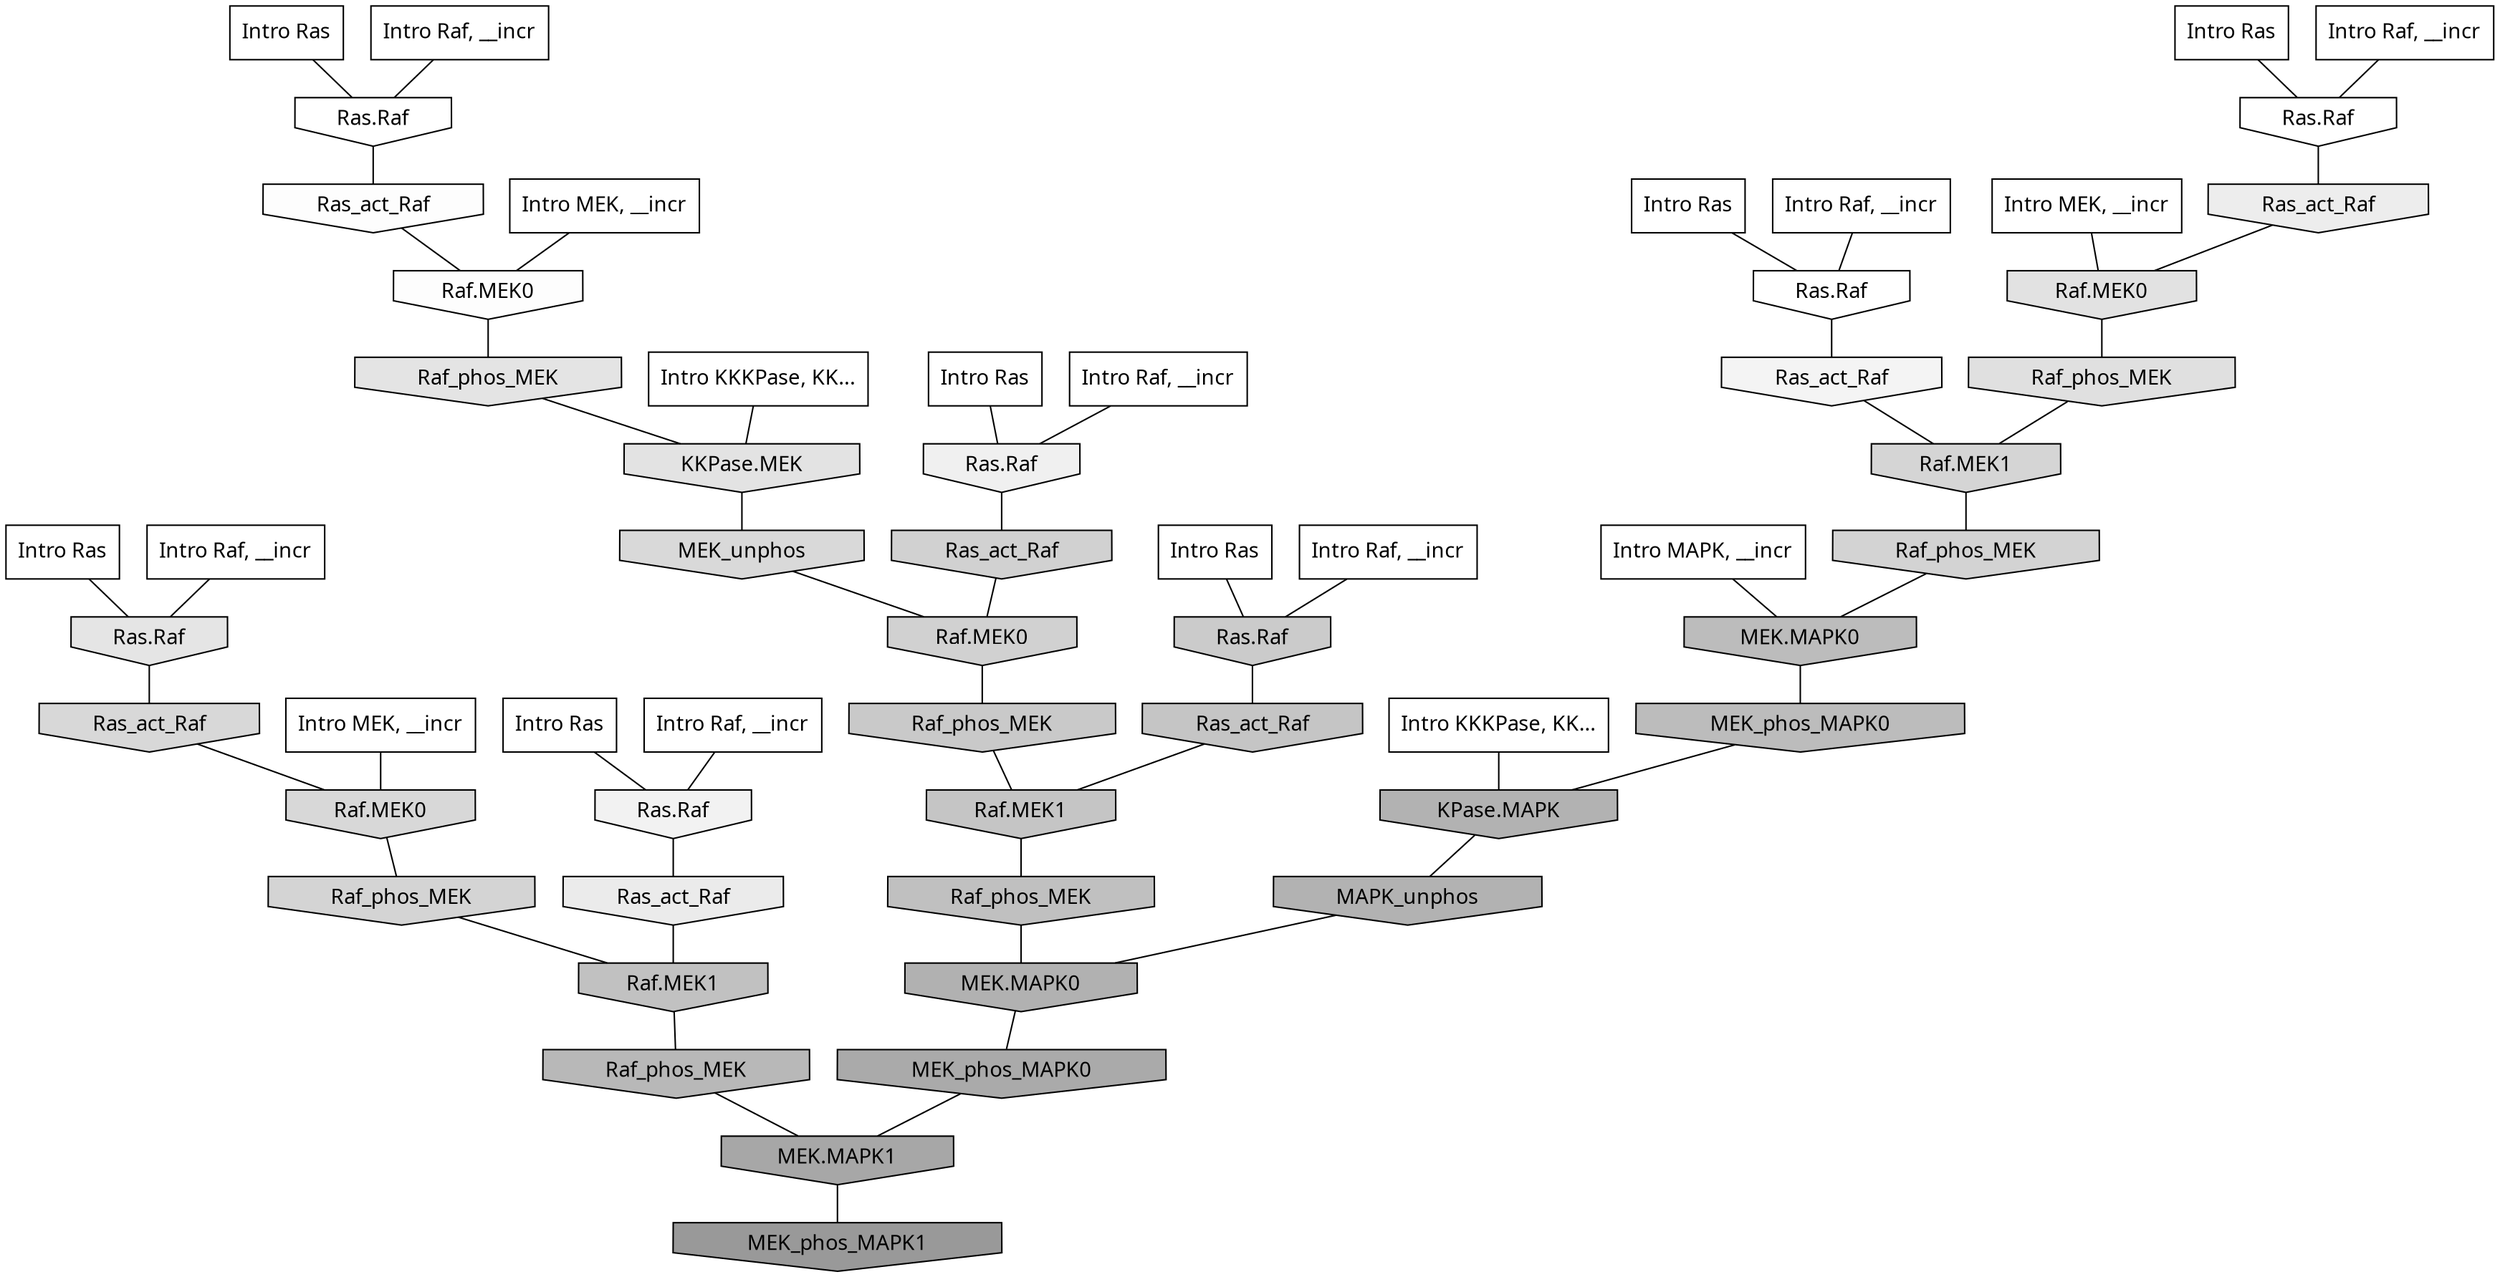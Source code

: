 digraph G{
  rankdir="TB";
  ranksep=0.30;
  node [fontname="CMU Serif"];
  edge [fontname="CMU Serif"];
  
  6 [label="Intro Ras", shape=rectangle, style=filled, fillcolor="0.000 0.000 1.000"]
  
  14 [label="Intro Ras", shape=rectangle, style=filled, fillcolor="0.000 0.000 1.000"]
  
  36 [label="Intro Ras", shape=rectangle, style=filled, fillcolor="0.000 0.000 1.000"]
  
  69 [label="Intro Ras", shape=rectangle, style=filled, fillcolor="0.000 0.000 1.000"]
  
  78 [label="Intro Ras", shape=rectangle, style=filled, fillcolor="0.000 0.000 1.000"]
  
  79 [label="Intro Ras", shape=rectangle, style=filled, fillcolor="0.000 0.000 1.000"]
  
  84 [label="Intro Ras", shape=rectangle, style=filled, fillcolor="0.000 0.000 1.000"]
  
  159 [label="Intro Raf, __incr", shape=rectangle, style=filled, fillcolor="0.000 0.000 1.000"]
  
  383 [label="Intro Raf, __incr", shape=rectangle, style=filled, fillcolor="0.000 0.000 1.000"]
  
  678 [label="Intro Raf, __incr", shape=rectangle, style=filled, fillcolor="0.000 0.000 1.000"]
  
  777 [label="Intro Raf, __incr", shape=rectangle, style=filled, fillcolor="0.000 0.000 1.000"]
  
  971 [label="Intro Raf, __incr", shape=rectangle, style=filled, fillcolor="0.000 0.000 1.000"]
  
  1051 [label="Intro Raf, __incr", shape=rectangle, style=filled, fillcolor="0.000 0.000 1.000"]
  
  1052 [label="Intro Raf, __incr", shape=rectangle, style=filled, fillcolor="0.000 0.000 1.000"]
  
  1197 [label="Intro MEK, __incr", shape=rectangle, style=filled, fillcolor="0.000 0.000 1.000"]
  
  1495 [label="Intro MEK, __incr", shape=rectangle, style=filled, fillcolor="0.000 0.000 1.000"]
  
  1682 [label="Intro MEK, __incr", shape=rectangle, style=filled, fillcolor="0.000 0.000 1.000"]
  
  2152 [label="Intro MAPK, __incr", shape=rectangle, style=filled, fillcolor="0.000 0.000 1.000"]
  
  3118 [label="Intro KKKPase, KK...", shape=rectangle, style=filled, fillcolor="0.000 0.000 1.000"]
  
  3145 [label="Intro KKKPase, KK...", shape=rectangle, style=filled, fillcolor="0.000 0.000 1.000"]
  
  3220 [label="Ras.Raf", shape=invhouse, style=filled, fillcolor="0.000 0.000 1.000"]
  
  3237 [label="Ras.Raf", shape=invhouse, style=filled, fillcolor="0.000 0.000 1.000"]
  
  3276 [label="Ras.Raf", shape=invhouse, style=filled, fillcolor="0.000 0.000 1.000"]
  
  3360 [label="Ras_act_Raf", shape=invhouse, style=filled, fillcolor="0.000 0.000 0.991"]
  
  3362 [label="Raf.MEK0", shape=invhouse, style=filled, fillcolor="0.000 0.000 0.991"]
  
  3641 [label="Ras_act_Raf", shape=invhouse, style=filled, fillcolor="0.000 0.000 0.954"]
  
  3713 [label="Ras.Raf", shape=invhouse, style=filled, fillcolor="0.000 0.000 0.947"]
  
  3830 [label="Ras.Raf", shape=invhouse, style=filled, fillcolor="0.000 0.000 0.938"]
  
  4025 [label="Ras_act_Raf", shape=invhouse, style=filled, fillcolor="0.000 0.000 0.927"]
  
  4102 [label="Ras_act_Raf", shape=invhouse, style=filled, fillcolor="0.000 0.000 0.921"]
  
  4447 [label="Ras.Raf", shape=invhouse, style=filled, fillcolor="0.000 0.000 0.898"]
  
  4529 [label="Raf_phos_MEK", shape=invhouse, style=filled, fillcolor="0.000 0.000 0.892"]
  
  4572 [label="KKPase.MEK", shape=invhouse, style=filled, fillcolor="0.000 0.000 0.889"]
  
  4648 [label="Raf.MEK0", shape=invhouse, style=filled, fillcolor="0.000 0.000 0.885"]
  
  4778 [label="Raf_phos_MEK", shape=invhouse, style=filled, fillcolor="0.000 0.000 0.878"]
  
  5251 [label="MEK_unphos", shape=invhouse, style=filled, fillcolor="0.000 0.000 0.850"]
  
  5391 [label="Ras_act_Raf", shape=invhouse, style=filled, fillcolor="0.000 0.000 0.844"]
  
  5393 [label="Raf.MEK0", shape=invhouse, style=filled, fillcolor="0.000 0.000 0.844"]
  
  5521 [label="Raf.MEK1", shape=invhouse, style=filled, fillcolor="0.000 0.000 0.835"]
  
  5564 [label="Raf_phos_MEK", shape=invhouse, style=filled, fillcolor="0.000 0.000 0.831"]
  
  5673 [label="Raf_phos_MEK", shape=invhouse, style=filled, fillcolor="0.000 0.000 0.827"]
  
  5829 [label="Ras_act_Raf", shape=invhouse, style=filled, fillcolor="0.000 0.000 0.819"]
  
  5832 [label="Raf.MEK0", shape=invhouse, style=filled, fillcolor="0.000 0.000 0.819"]
  
  6345 [label="Ras.Raf", shape=invhouse, style=filled, fillcolor="0.000 0.000 0.794"]
  
  6485 [label="Raf_phos_MEK", shape=invhouse, style=filled, fillcolor="0.000 0.000 0.788"]
  
  6921 [label="Ras_act_Raf", shape=invhouse, style=filled, fillcolor="0.000 0.000 0.773"]
  
  6925 [label="Raf.MEK1", shape=invhouse, style=filled, fillcolor="0.000 0.000 0.773"]
  
  7445 [label="Raf.MEK1", shape=invhouse, style=filled, fillcolor="0.000 0.000 0.756"]
  
  7592 [label="Raf_phos_MEK", shape=invhouse, style=filled, fillcolor="0.000 0.000 0.752"]
  
  8062 [label="MEK.MAPK0", shape=invhouse, style=filled, fillcolor="0.000 0.000 0.737"]
  
  8181 [label="MEK_phos_MAPK0", shape=invhouse, style=filled, fillcolor="0.000 0.000 0.735"]
  
  8631 [label="Raf_phos_MEK", shape=invhouse, style=filled, fillcolor="0.000 0.000 0.721"]
  
  9574 [label="KPase.MAPK", shape=invhouse, style=filled, fillcolor="0.000 0.000 0.697"]
  
  9639 [label="MAPK_unphos", shape=invhouse, style=filled, fillcolor="0.000 0.000 0.696"]
  
  9830 [label="MEK.MAPK0", shape=invhouse, style=filled, fillcolor="0.000 0.000 0.692"]
  
  11119 [label="MEK_phos_MAPK0", shape=invhouse, style=filled, fillcolor="0.000 0.000 0.666"]
  
  11724 [label="MEK.MAPK1", shape=invhouse, style=filled, fillcolor="0.000 0.000 0.655"]
  
  15401 [label="MEK_phos_MAPK1", shape=invhouse, style=filled, fillcolor="0.000 0.000 0.600"]
  
  
  11724 -> 15401 [dir=none, color="0.000 0.000 0.000"] 
  11119 -> 11724 [dir=none, color="0.000 0.000 0.000"] 
  9830 -> 11119 [dir=none, color="0.000 0.000 0.000"] 
  9639 -> 9830 [dir=none, color="0.000 0.000 0.000"] 
  9574 -> 9639 [dir=none, color="0.000 0.000 0.000"] 
  8631 -> 11724 [dir=none, color="0.000 0.000 0.000"] 
  8181 -> 9574 [dir=none, color="0.000 0.000 0.000"] 
  8062 -> 8181 [dir=none, color="0.000 0.000 0.000"] 
  7592 -> 9830 [dir=none, color="0.000 0.000 0.000"] 
  7445 -> 8631 [dir=none, color="0.000 0.000 0.000"] 
  6925 -> 7592 [dir=none, color="0.000 0.000 0.000"] 
  6921 -> 6925 [dir=none, color="0.000 0.000 0.000"] 
  6485 -> 6925 [dir=none, color="0.000 0.000 0.000"] 
  6345 -> 6921 [dir=none, color="0.000 0.000 0.000"] 
  5832 -> 6485 [dir=none, color="0.000 0.000 0.000"] 
  5829 -> 5832 [dir=none, color="0.000 0.000 0.000"] 
  5673 -> 8062 [dir=none, color="0.000 0.000 0.000"] 
  5564 -> 7445 [dir=none, color="0.000 0.000 0.000"] 
  5521 -> 5673 [dir=none, color="0.000 0.000 0.000"] 
  5393 -> 5564 [dir=none, color="0.000 0.000 0.000"] 
  5391 -> 5393 [dir=none, color="0.000 0.000 0.000"] 
  5251 -> 5832 [dir=none, color="0.000 0.000 0.000"] 
  4778 -> 5521 [dir=none, color="0.000 0.000 0.000"] 
  4648 -> 4778 [dir=none, color="0.000 0.000 0.000"] 
  4572 -> 5251 [dir=none, color="0.000 0.000 0.000"] 
  4529 -> 4572 [dir=none, color="0.000 0.000 0.000"] 
  4447 -> 5391 [dir=none, color="0.000 0.000 0.000"] 
  4102 -> 7445 [dir=none, color="0.000 0.000 0.000"] 
  4025 -> 4648 [dir=none, color="0.000 0.000 0.000"] 
  3830 -> 5829 [dir=none, color="0.000 0.000 0.000"] 
  3713 -> 4102 [dir=none, color="0.000 0.000 0.000"] 
  3641 -> 5521 [dir=none, color="0.000 0.000 0.000"] 
  3362 -> 4529 [dir=none, color="0.000 0.000 0.000"] 
  3360 -> 3362 [dir=none, color="0.000 0.000 0.000"] 
  3276 -> 3641 [dir=none, color="0.000 0.000 0.000"] 
  3237 -> 3360 [dir=none, color="0.000 0.000 0.000"] 
  3220 -> 4025 [dir=none, color="0.000 0.000 0.000"] 
  3145 -> 9574 [dir=none, color="0.000 0.000 0.000"] 
  3118 -> 4572 [dir=none, color="0.000 0.000 0.000"] 
  2152 -> 8062 [dir=none, color="0.000 0.000 0.000"] 
  1682 -> 3362 [dir=none, color="0.000 0.000 0.000"] 
  1495 -> 4648 [dir=none, color="0.000 0.000 0.000"] 
  1197 -> 5393 [dir=none, color="0.000 0.000 0.000"] 
  1052 -> 3713 [dir=none, color="0.000 0.000 0.000"] 
  1051 -> 4447 [dir=none, color="0.000 0.000 0.000"] 
  971 -> 3830 [dir=none, color="0.000 0.000 0.000"] 
  777 -> 3276 [dir=none, color="0.000 0.000 0.000"] 
  678 -> 3237 [dir=none, color="0.000 0.000 0.000"] 
  383 -> 3220 [dir=none, color="0.000 0.000 0.000"] 
  159 -> 6345 [dir=none, color="0.000 0.000 0.000"] 
  84 -> 4447 [dir=none, color="0.000 0.000 0.000"] 
  79 -> 3830 [dir=none, color="0.000 0.000 0.000"] 
  78 -> 3713 [dir=none, color="0.000 0.000 0.000"] 
  69 -> 3276 [dir=none, color="0.000 0.000 0.000"] 
  36 -> 6345 [dir=none, color="0.000 0.000 0.000"] 
  14 -> 3220 [dir=none, color="0.000 0.000 0.000"] 
  6 -> 3237 [dir=none, color="0.000 0.000 0.000"] 
  
  }
